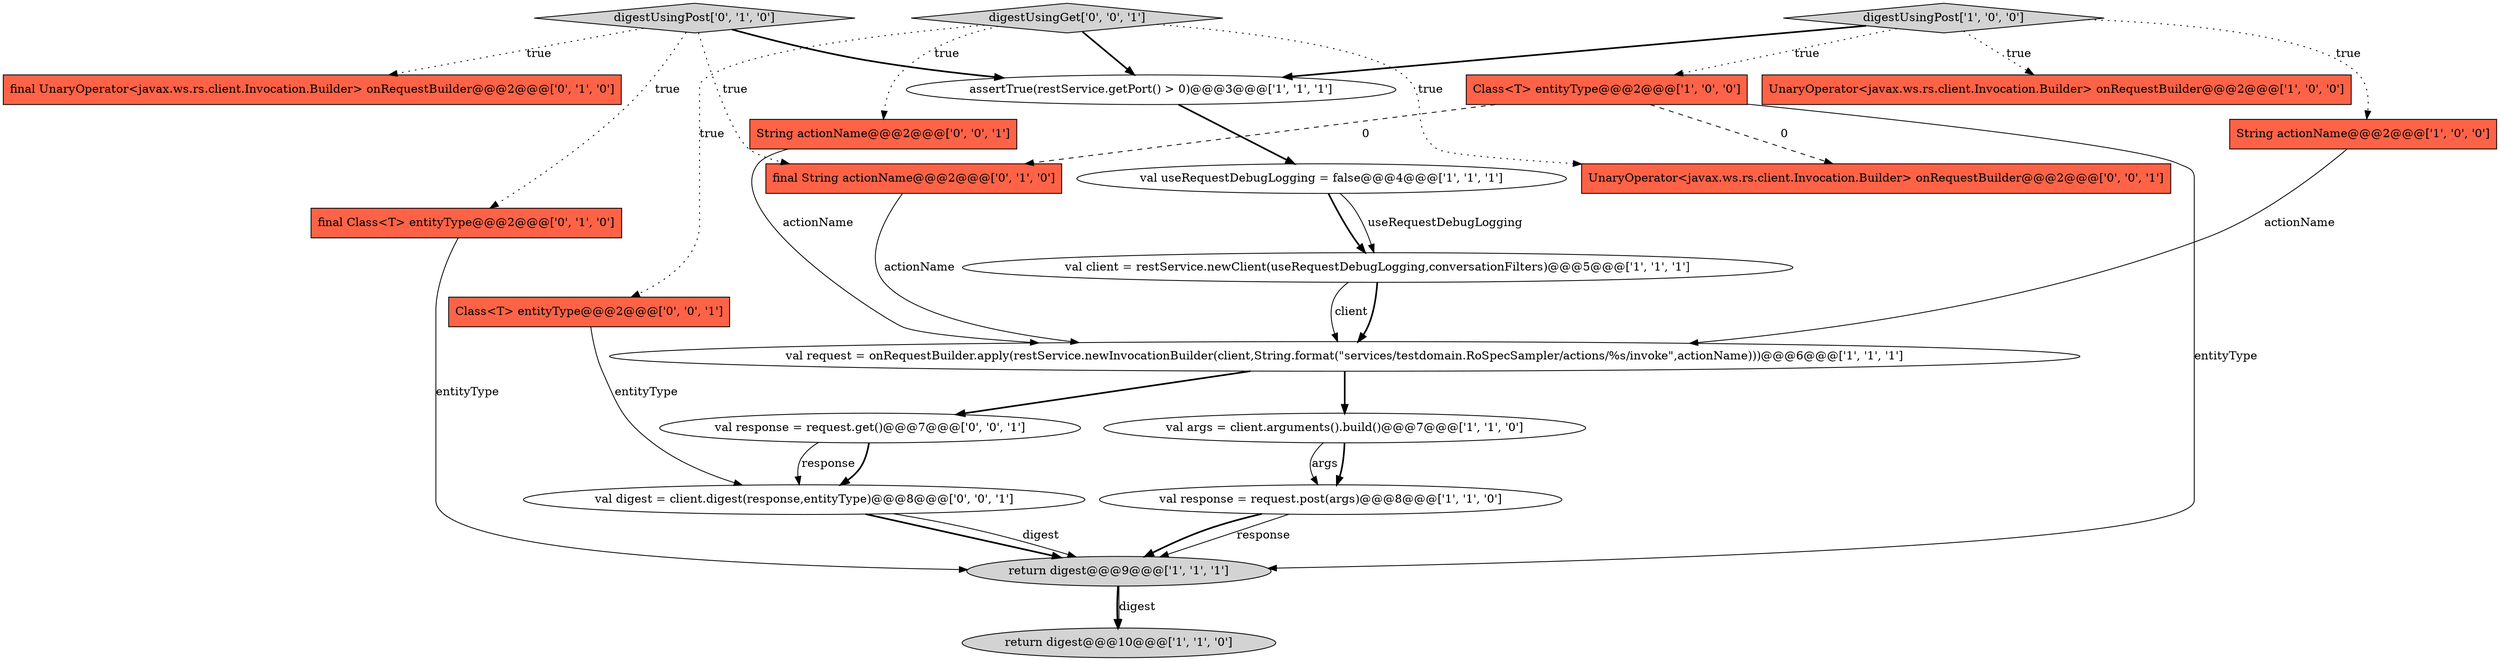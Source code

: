digraph {
4 [style = filled, label = "String actionName@@@2@@@['1', '0', '0']", fillcolor = tomato, shape = box image = "AAA0AAABBB1BBB"];
12 [style = filled, label = "final Class<T> entityType@@@2@@@['0', '1', '0']", fillcolor = tomato, shape = box image = "AAA0AAABBB2BBB"];
18 [style = filled, label = "Class<T> entityType@@@2@@@['0', '0', '1']", fillcolor = tomato, shape = box image = "AAA0AAABBB3BBB"];
2 [style = filled, label = "val client = restService.newClient(useRequestDebugLogging,conversationFilters)@@@5@@@['1', '1', '1']", fillcolor = white, shape = ellipse image = "AAA0AAABBB1BBB"];
1 [style = filled, label = "UnaryOperator<javax.ws.rs.client.Invocation.Builder> onRequestBuilder@@@2@@@['1', '0', '0']", fillcolor = tomato, shape = box image = "AAA0AAABBB1BBB"];
6 [style = filled, label = "Class<T> entityType@@@2@@@['1', '0', '0']", fillcolor = tomato, shape = box image = "AAA1AAABBB1BBB"];
8 [style = filled, label = "digestUsingPost['1', '0', '0']", fillcolor = lightgray, shape = diamond image = "AAA0AAABBB1BBB"];
11 [style = filled, label = "return digest@@@10@@@['1', '1', '0']", fillcolor = lightgray, shape = ellipse image = "AAA0AAABBB1BBB"];
20 [style = filled, label = "val digest = client.digest(response,entityType)@@@8@@@['0', '0', '1']", fillcolor = white, shape = ellipse image = "AAA0AAABBB3BBB"];
9 [style = filled, label = "return digest@@@9@@@['1', '1', '1']", fillcolor = lightgray, shape = ellipse image = "AAA0AAABBB1BBB"];
16 [style = filled, label = "String actionName@@@2@@@['0', '0', '1']", fillcolor = tomato, shape = box image = "AAA0AAABBB3BBB"];
19 [style = filled, label = "UnaryOperator<javax.ws.rs.client.Invocation.Builder> onRequestBuilder@@@2@@@['0', '0', '1']", fillcolor = tomato, shape = box image = "AAA0AAABBB3BBB"];
10 [style = filled, label = "val args = client.arguments().build()@@@7@@@['1', '1', '0']", fillcolor = white, shape = ellipse image = "AAA0AAABBB1BBB"];
14 [style = filled, label = "digestUsingPost['0', '1', '0']", fillcolor = lightgray, shape = diamond image = "AAA0AAABBB2BBB"];
5 [style = filled, label = "assertTrue(restService.getPort() > 0)@@@3@@@['1', '1', '1']", fillcolor = white, shape = ellipse image = "AAA0AAABBB1BBB"];
3 [style = filled, label = "val response = request.post(args)@@@8@@@['1', '1', '0']", fillcolor = white, shape = ellipse image = "AAA0AAABBB1BBB"];
21 [style = filled, label = "digestUsingGet['0', '0', '1']", fillcolor = lightgray, shape = diamond image = "AAA0AAABBB3BBB"];
17 [style = filled, label = "val response = request.get()@@@7@@@['0', '0', '1']", fillcolor = white, shape = ellipse image = "AAA0AAABBB3BBB"];
13 [style = filled, label = "final UnaryOperator<javax.ws.rs.client.Invocation.Builder> onRequestBuilder@@@2@@@['0', '1', '0']", fillcolor = tomato, shape = box image = "AAA0AAABBB2BBB"];
15 [style = filled, label = "final String actionName@@@2@@@['0', '1', '0']", fillcolor = tomato, shape = box image = "AAA1AAABBB2BBB"];
0 [style = filled, label = "val useRequestDebugLogging = false@@@4@@@['1', '1', '1']", fillcolor = white, shape = ellipse image = "AAA0AAABBB1BBB"];
7 [style = filled, label = "val request = onRequestBuilder.apply(restService.newInvocationBuilder(client,String.format(\"services/testdomain.RoSpecSampler/actions/%s/invoke\",actionName)))@@@6@@@['1', '1', '1']", fillcolor = white, shape = ellipse image = "AAA0AAABBB1BBB"];
6->9 [style = solid, label="entityType"];
7->17 [style = bold, label=""];
9->11 [style = bold, label=""];
14->12 [style = dotted, label="true"];
20->9 [style = bold, label=""];
7->10 [style = bold, label=""];
21->18 [style = dotted, label="true"];
0->2 [style = bold, label=""];
10->3 [style = bold, label=""];
20->9 [style = solid, label="digest"];
9->11 [style = solid, label="digest"];
2->7 [style = solid, label="client"];
4->7 [style = solid, label="actionName"];
16->7 [style = solid, label="actionName"];
8->4 [style = dotted, label="true"];
14->13 [style = dotted, label="true"];
10->3 [style = solid, label="args"];
3->9 [style = bold, label=""];
21->5 [style = bold, label=""];
8->1 [style = dotted, label="true"];
14->15 [style = dotted, label="true"];
8->6 [style = dotted, label="true"];
8->5 [style = bold, label=""];
0->2 [style = solid, label="useRequestDebugLogging"];
5->0 [style = bold, label=""];
6->15 [style = dashed, label="0"];
21->19 [style = dotted, label="true"];
6->19 [style = dashed, label="0"];
12->9 [style = solid, label="entityType"];
3->9 [style = solid, label="response"];
15->7 [style = solid, label="actionName"];
17->20 [style = bold, label=""];
18->20 [style = solid, label="entityType"];
2->7 [style = bold, label=""];
21->16 [style = dotted, label="true"];
14->5 [style = bold, label=""];
17->20 [style = solid, label="response"];
}
